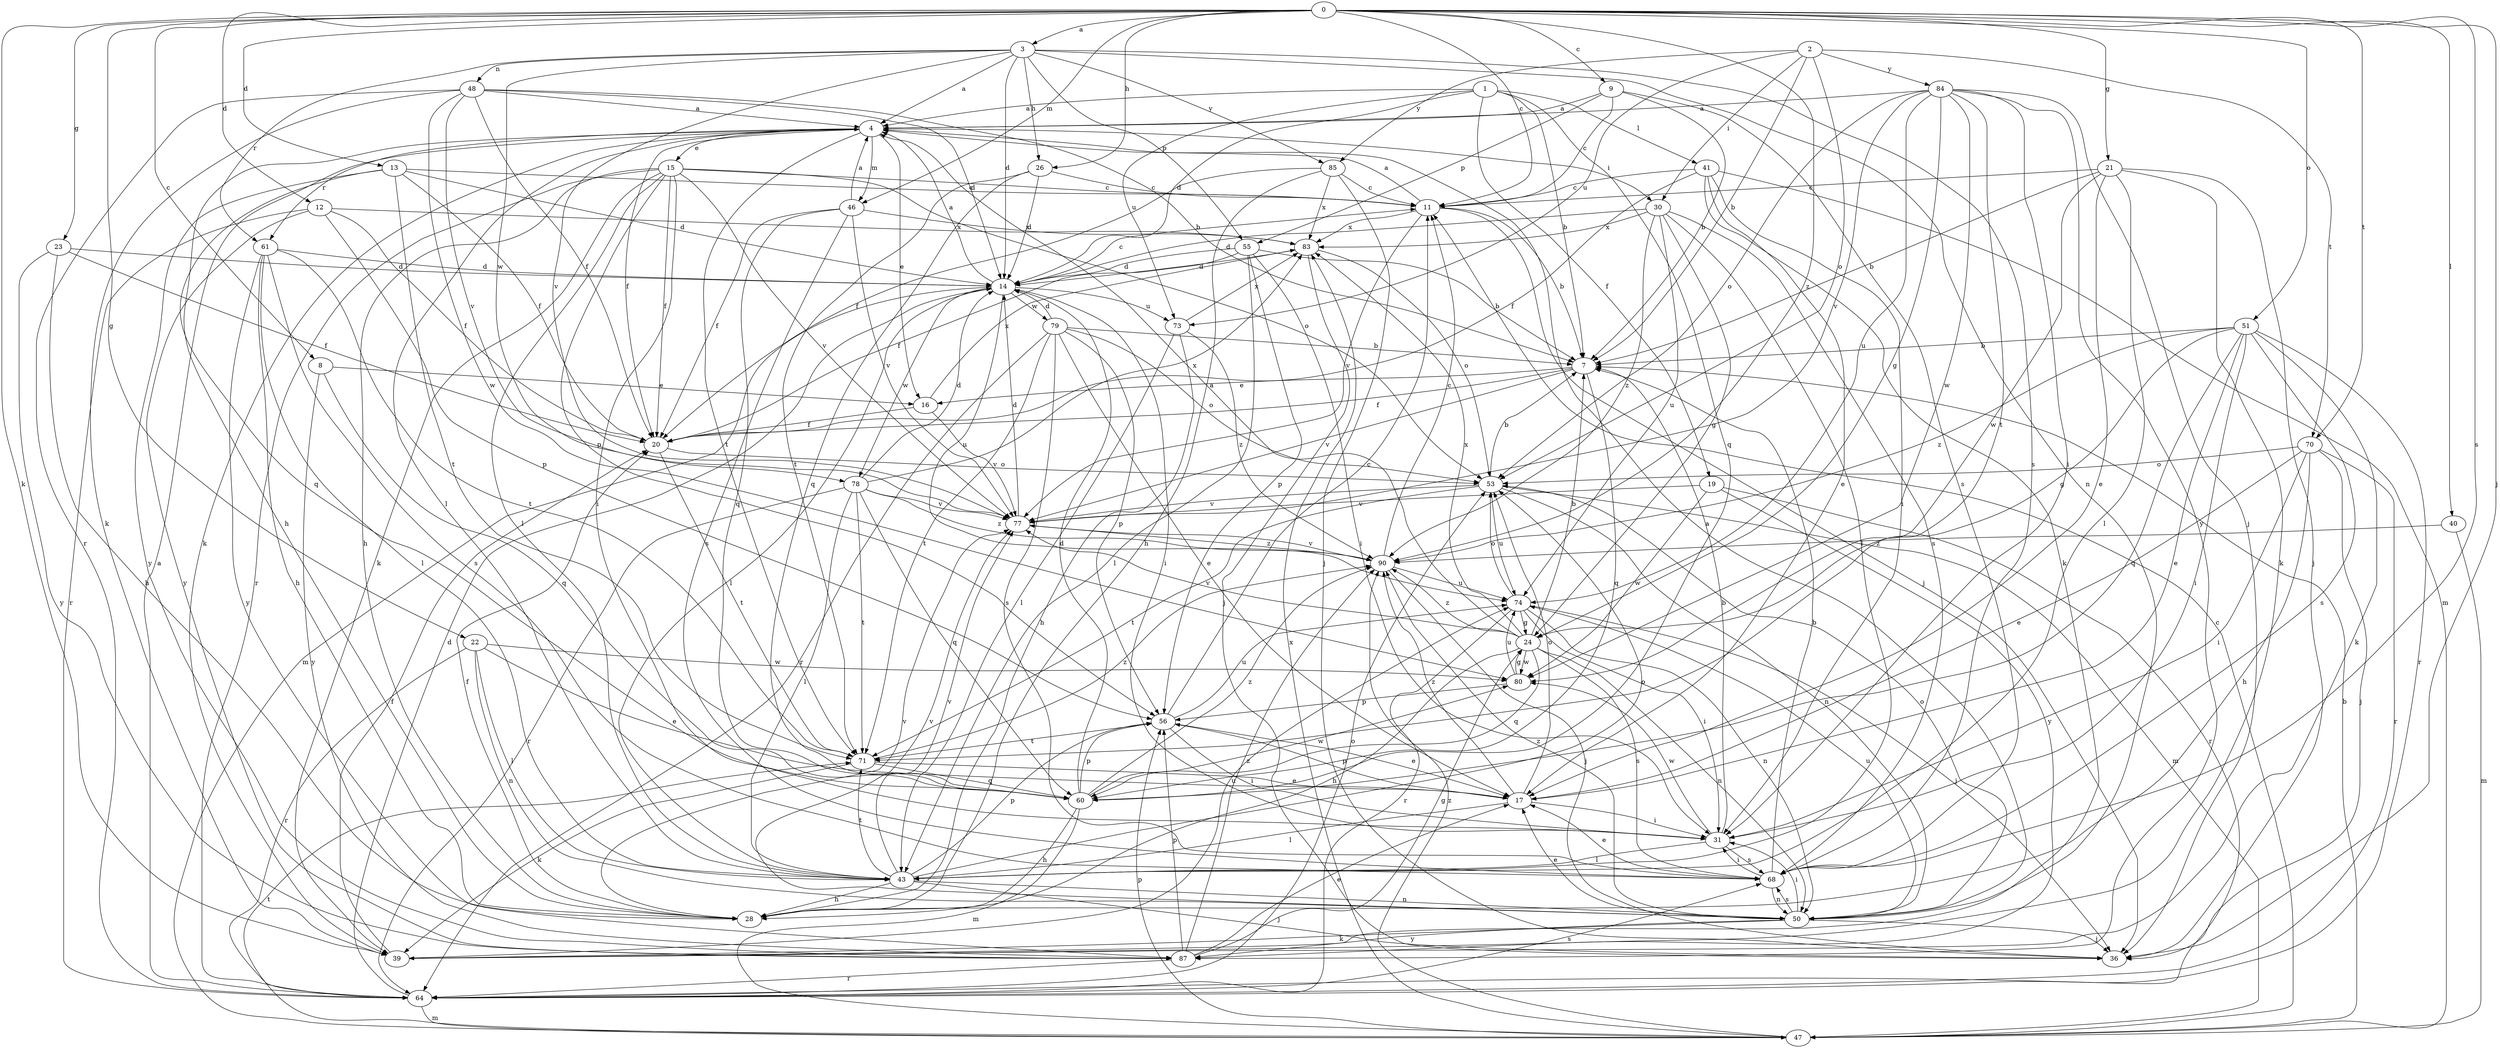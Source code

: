 strict digraph  {
0;
1;
2;
3;
4;
7;
8;
9;
11;
12;
13;
14;
15;
16;
17;
19;
20;
21;
22;
23;
24;
26;
28;
30;
31;
36;
39;
40;
41;
43;
46;
47;
48;
50;
51;
53;
55;
56;
60;
61;
64;
68;
70;
71;
73;
74;
77;
78;
79;
80;
83;
84;
85;
87;
90;
0 -> 3  [label=a];
0 -> 8  [label=c];
0 -> 9  [label=c];
0 -> 11  [label=c];
0 -> 12  [label=d];
0 -> 13  [label=d];
0 -> 21  [label=g];
0 -> 22  [label=g];
0 -> 23  [label=g];
0 -> 26  [label=h];
0 -> 36  [label=j];
0 -> 39  [label=k];
0 -> 40  [label=l];
0 -> 46  [label=m];
0 -> 51  [label=o];
0 -> 68  [label=s];
0 -> 70  [label=t];
0 -> 90  [label=z];
1 -> 4  [label=a];
1 -> 7  [label=b];
1 -> 14  [label=d];
1 -> 19  [label=f];
1 -> 41  [label=l];
1 -> 60  [label=q];
1 -> 73  [label=u];
2 -> 7  [label=b];
2 -> 30  [label=i];
2 -> 53  [label=o];
2 -> 70  [label=t];
2 -> 73  [label=u];
2 -> 84  [label=y];
2 -> 85  [label=y];
3 -> 4  [label=a];
3 -> 14  [label=d];
3 -> 26  [label=h];
3 -> 48  [label=n];
3 -> 50  [label=n];
3 -> 55  [label=p];
3 -> 61  [label=r];
3 -> 68  [label=s];
3 -> 77  [label=v];
3 -> 78  [label=w];
3 -> 85  [label=y];
4 -> 15  [label=e];
4 -> 16  [label=e];
4 -> 20  [label=f];
4 -> 28  [label=h];
4 -> 30  [label=i];
4 -> 39  [label=k];
4 -> 43  [label=l];
4 -> 46  [label=m];
4 -> 61  [label=r];
4 -> 71  [label=t];
7 -> 16  [label=e];
7 -> 20  [label=f];
7 -> 60  [label=q];
7 -> 77  [label=v];
8 -> 16  [label=e];
8 -> 60  [label=q];
8 -> 87  [label=y];
9 -> 4  [label=a];
9 -> 7  [label=b];
9 -> 11  [label=c];
9 -> 55  [label=p];
9 -> 68  [label=s];
11 -> 4  [label=a];
11 -> 7  [label=b];
11 -> 36  [label=j];
11 -> 77  [label=v];
11 -> 83  [label=x];
12 -> 20  [label=f];
12 -> 56  [label=p];
12 -> 64  [label=r];
12 -> 83  [label=x];
12 -> 87  [label=y];
13 -> 11  [label=c];
13 -> 14  [label=d];
13 -> 20  [label=f];
13 -> 60  [label=q];
13 -> 71  [label=t];
13 -> 87  [label=y];
14 -> 4  [label=a];
14 -> 11  [label=c];
14 -> 31  [label=i];
14 -> 43  [label=l];
14 -> 47  [label=m];
14 -> 73  [label=u];
14 -> 74  [label=u];
14 -> 78  [label=w];
14 -> 79  [label=w];
15 -> 11  [label=c];
15 -> 20  [label=f];
15 -> 28  [label=h];
15 -> 31  [label=i];
15 -> 39  [label=k];
15 -> 43  [label=l];
15 -> 53  [label=o];
15 -> 56  [label=p];
15 -> 64  [label=r];
15 -> 77  [label=v];
16 -> 20  [label=f];
16 -> 77  [label=v];
16 -> 83  [label=x];
17 -> 31  [label=i];
17 -> 43  [label=l];
17 -> 53  [label=o];
17 -> 56  [label=p];
17 -> 90  [label=z];
19 -> 64  [label=r];
19 -> 77  [label=v];
19 -> 80  [label=w];
19 -> 87  [label=y];
20 -> 53  [label=o];
20 -> 71  [label=t];
21 -> 7  [label=b];
21 -> 11  [label=c];
21 -> 17  [label=e];
21 -> 36  [label=j];
21 -> 39  [label=k];
21 -> 43  [label=l];
21 -> 80  [label=w];
22 -> 17  [label=e];
22 -> 43  [label=l];
22 -> 50  [label=n];
22 -> 64  [label=r];
22 -> 80  [label=w];
23 -> 14  [label=d];
23 -> 20  [label=f];
23 -> 28  [label=h];
23 -> 87  [label=y];
24 -> 4  [label=a];
24 -> 7  [label=b];
24 -> 28  [label=h];
24 -> 50  [label=n];
24 -> 60  [label=q];
24 -> 68  [label=s];
24 -> 77  [label=v];
24 -> 80  [label=w];
24 -> 83  [label=x];
24 -> 90  [label=z];
26 -> 11  [label=c];
26 -> 14  [label=d];
26 -> 60  [label=q];
26 -> 71  [label=t];
28 -> 20  [label=f];
28 -> 77  [label=v];
30 -> 14  [label=d];
30 -> 24  [label=g];
30 -> 43  [label=l];
30 -> 68  [label=s];
30 -> 74  [label=u];
30 -> 83  [label=x];
30 -> 90  [label=z];
31 -> 7  [label=b];
31 -> 43  [label=l];
31 -> 68  [label=s];
31 -> 80  [label=w];
39 -> 20  [label=f];
39 -> 74  [label=u];
40 -> 47  [label=m];
40 -> 90  [label=z];
41 -> 11  [label=c];
41 -> 17  [label=e];
41 -> 20  [label=f];
41 -> 31  [label=i];
41 -> 39  [label=k];
41 -> 47  [label=m];
43 -> 28  [label=h];
43 -> 36  [label=j];
43 -> 50  [label=n];
43 -> 53  [label=o];
43 -> 56  [label=p];
43 -> 71  [label=t];
43 -> 77  [label=v];
46 -> 4  [label=a];
46 -> 20  [label=f];
46 -> 60  [label=q];
46 -> 68  [label=s];
46 -> 77  [label=v];
46 -> 83  [label=x];
47 -> 7  [label=b];
47 -> 11  [label=c];
47 -> 56  [label=p];
47 -> 71  [label=t];
47 -> 83  [label=x];
47 -> 90  [label=z];
48 -> 4  [label=a];
48 -> 7  [label=b];
48 -> 14  [label=d];
48 -> 20  [label=f];
48 -> 39  [label=k];
48 -> 64  [label=r];
48 -> 77  [label=v];
48 -> 80  [label=w];
50 -> 4  [label=a];
50 -> 17  [label=e];
50 -> 31  [label=i];
50 -> 36  [label=j];
50 -> 39  [label=k];
50 -> 53  [label=o];
50 -> 68  [label=s];
50 -> 74  [label=u];
50 -> 77  [label=v];
50 -> 87  [label=y];
50 -> 90  [label=z];
51 -> 7  [label=b];
51 -> 17  [label=e];
51 -> 24  [label=g];
51 -> 31  [label=i];
51 -> 39  [label=k];
51 -> 60  [label=q];
51 -> 64  [label=r];
51 -> 68  [label=s];
51 -> 90  [label=z];
53 -> 7  [label=b];
53 -> 47  [label=m];
53 -> 50  [label=n];
53 -> 71  [label=t];
53 -> 74  [label=u];
53 -> 77  [label=v];
55 -> 7  [label=b];
55 -> 14  [label=d];
55 -> 20  [label=f];
55 -> 31  [label=i];
55 -> 43  [label=l];
55 -> 56  [label=p];
56 -> 11  [label=c];
56 -> 17  [label=e];
56 -> 31  [label=i];
56 -> 71  [label=t];
56 -> 74  [label=u];
60 -> 14  [label=d];
60 -> 28  [label=h];
60 -> 47  [label=m];
60 -> 56  [label=p];
60 -> 80  [label=w];
60 -> 90  [label=z];
61 -> 14  [label=d];
61 -> 28  [label=h];
61 -> 43  [label=l];
61 -> 68  [label=s];
61 -> 71  [label=t];
61 -> 87  [label=y];
64 -> 4  [label=a];
64 -> 14  [label=d];
64 -> 47  [label=m];
64 -> 53  [label=o];
64 -> 68  [label=s];
68 -> 7  [label=b];
68 -> 17  [label=e];
68 -> 31  [label=i];
68 -> 50  [label=n];
70 -> 17  [label=e];
70 -> 28  [label=h];
70 -> 31  [label=i];
70 -> 36  [label=j];
70 -> 53  [label=o];
70 -> 64  [label=r];
71 -> 17  [label=e];
71 -> 39  [label=k];
71 -> 60  [label=q];
71 -> 90  [label=z];
73 -> 28  [label=h];
73 -> 43  [label=l];
73 -> 83  [label=x];
73 -> 90  [label=z];
74 -> 24  [label=g];
74 -> 31  [label=i];
74 -> 36  [label=j];
74 -> 50  [label=n];
74 -> 53  [label=o];
74 -> 64  [label=r];
77 -> 14  [label=d];
77 -> 90  [label=z];
78 -> 14  [label=d];
78 -> 43  [label=l];
78 -> 60  [label=q];
78 -> 64  [label=r];
78 -> 71  [label=t];
78 -> 77  [label=v];
78 -> 83  [label=x];
78 -> 90  [label=z];
79 -> 7  [label=b];
79 -> 14  [label=d];
79 -> 17  [label=e];
79 -> 53  [label=o];
79 -> 56  [label=p];
79 -> 64  [label=r];
79 -> 68  [label=s];
79 -> 71  [label=t];
80 -> 24  [label=g];
80 -> 56  [label=p];
80 -> 74  [label=u];
83 -> 14  [label=d];
83 -> 36  [label=j];
83 -> 53  [label=o];
84 -> 4  [label=a];
84 -> 24  [label=g];
84 -> 31  [label=i];
84 -> 36  [label=j];
84 -> 53  [label=o];
84 -> 71  [label=t];
84 -> 74  [label=u];
84 -> 77  [label=v];
84 -> 80  [label=w];
84 -> 87  [label=y];
85 -> 11  [label=c];
85 -> 20  [label=f];
85 -> 28  [label=h];
85 -> 36  [label=j];
85 -> 83  [label=x];
87 -> 17  [label=e];
87 -> 24  [label=g];
87 -> 56  [label=p];
87 -> 64  [label=r];
87 -> 90  [label=z];
90 -> 11  [label=c];
90 -> 36  [label=j];
90 -> 74  [label=u];
90 -> 77  [label=v];
}

